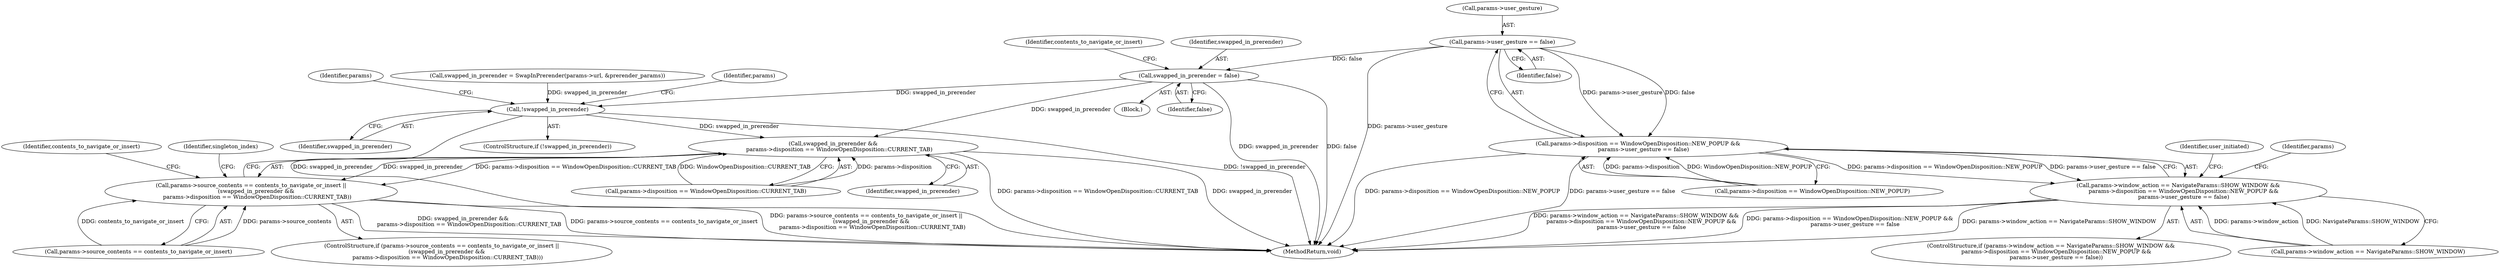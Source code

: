 digraph "0_Chrome_c552cd7b8a0862f6b3c8c6a07f98bda3721101eb_0@pointer" {
"1000344" [label="(Call,params->user_gesture == false)"];
"1000338" [label="(Call,params->disposition == WindowOpenDisposition::NEW_POPUP &&\n      params->user_gesture == false)"];
"1000332" [label="(Call,params->window_action == NavigateParams::SHOW_WINDOW &&\n      params->disposition == WindowOpenDisposition::NEW_POPUP &&\n      params->user_gesture == false)"];
"1000400" [label="(Call,swapped_in_prerender = false)"];
"1000459" [label="(Call,!swapped_in_prerender)"];
"1000507" [label="(Call,swapped_in_prerender &&\n       params->disposition == WindowOpenDisposition::CURRENT_TAB)"];
"1000501" [label="(Call,params->source_contents == contents_to_navigate_or_insert ||\n      (swapped_in_prerender &&\n       params->disposition == WindowOpenDisposition::CURRENT_TAB))"];
"1000458" [label="(ControlStructure,if (!swapped_in_prerender))"];
"1000102" [label="(Block,)"];
"1000460" [label="(Identifier,swapped_in_prerender)"];
"1000339" [label="(Call,params->disposition == WindowOpenDisposition::NEW_POPUP)"];
"1000516" [label="(Identifier,contents_to_navigate_or_insert)"];
"1000466" [label="(Identifier,params)"];
"1000500" [label="(ControlStructure,if (params->source_contents == contents_to_navigate_or_insert ||\n      (swapped_in_prerender &&\n       params->disposition == WindowOpenDisposition::CURRENT_TAB)))"];
"1000401" [label="(Identifier,swapped_in_prerender)"];
"1000400" [label="(Call,swapped_in_prerender = false)"];
"1000440" [label="(Call,swapped_in_prerender = SwapInPrerender(params->url, &prerender_params))"];
"1000509" [label="(Call,params->disposition == WindowOpenDisposition::CURRENT_TAB)"];
"1000332" [label="(Call,params->window_action == NavigateParams::SHOW_WINDOW &&\n      params->disposition == WindowOpenDisposition::NEW_POPUP &&\n      params->user_gesture == false)"];
"1000480" [label="(Identifier,params)"];
"1000402" [label="(Identifier,false)"];
"1000507" [label="(Call,swapped_in_prerender &&\n       params->disposition == WindowOpenDisposition::CURRENT_TAB)"];
"1000665" [label="(MethodReturn,void)"];
"1000331" [label="(ControlStructure,if (params->window_action == NavigateParams::SHOW_WINDOW &&\n      params->disposition == WindowOpenDisposition::NEW_POPUP &&\n      params->user_gesture == false))"];
"1000345" [label="(Call,params->user_gesture)"];
"1000338" [label="(Call,params->disposition == WindowOpenDisposition::NEW_POPUP &&\n      params->user_gesture == false)"];
"1000352" [label="(Identifier,params)"];
"1000501" [label="(Call,params->source_contents == contents_to_navigate_or_insert ||\n      (swapped_in_prerender &&\n       params->disposition == WindowOpenDisposition::CURRENT_TAB))"];
"1000333" [label="(Call,params->window_action == NavigateParams::SHOW_WINDOW)"];
"1000357" [label="(Identifier,user_initiated)"];
"1000405" [label="(Identifier,contents_to_navigate_or_insert)"];
"1000527" [label="(Identifier,singleton_index)"];
"1000344" [label="(Call,params->user_gesture == false)"];
"1000459" [label="(Call,!swapped_in_prerender)"];
"1000348" [label="(Identifier,false)"];
"1000502" [label="(Call,params->source_contents == contents_to_navigate_or_insert)"];
"1000508" [label="(Identifier,swapped_in_prerender)"];
"1000344" -> "1000338"  [label="AST: "];
"1000344" -> "1000348"  [label="CFG: "];
"1000345" -> "1000344"  [label="AST: "];
"1000348" -> "1000344"  [label="AST: "];
"1000338" -> "1000344"  [label="CFG: "];
"1000344" -> "1000665"  [label="DDG: params->user_gesture"];
"1000344" -> "1000338"  [label="DDG: params->user_gesture"];
"1000344" -> "1000338"  [label="DDG: false"];
"1000344" -> "1000400"  [label="DDG: false"];
"1000338" -> "1000332"  [label="AST: "];
"1000338" -> "1000339"  [label="CFG: "];
"1000339" -> "1000338"  [label="AST: "];
"1000332" -> "1000338"  [label="CFG: "];
"1000338" -> "1000665"  [label="DDG: params->disposition == WindowOpenDisposition::NEW_POPUP"];
"1000338" -> "1000665"  [label="DDG: params->user_gesture == false"];
"1000338" -> "1000332"  [label="DDG: params->disposition == WindowOpenDisposition::NEW_POPUP"];
"1000338" -> "1000332"  [label="DDG: params->user_gesture == false"];
"1000339" -> "1000338"  [label="DDG: params->disposition"];
"1000339" -> "1000338"  [label="DDG: WindowOpenDisposition::NEW_POPUP"];
"1000332" -> "1000331"  [label="AST: "];
"1000332" -> "1000333"  [label="CFG: "];
"1000333" -> "1000332"  [label="AST: "];
"1000352" -> "1000332"  [label="CFG: "];
"1000357" -> "1000332"  [label="CFG: "];
"1000332" -> "1000665"  [label="DDG: params->window_action == NavigateParams::SHOW_WINDOW"];
"1000332" -> "1000665"  [label="DDG: params->window_action == NavigateParams::SHOW_WINDOW &&\n      params->disposition == WindowOpenDisposition::NEW_POPUP &&\n      params->user_gesture == false"];
"1000332" -> "1000665"  [label="DDG: params->disposition == WindowOpenDisposition::NEW_POPUP &&\n      params->user_gesture == false"];
"1000333" -> "1000332"  [label="DDG: params->window_action"];
"1000333" -> "1000332"  [label="DDG: NavigateParams::SHOW_WINDOW"];
"1000400" -> "1000102"  [label="AST: "];
"1000400" -> "1000402"  [label="CFG: "];
"1000401" -> "1000400"  [label="AST: "];
"1000402" -> "1000400"  [label="AST: "];
"1000405" -> "1000400"  [label="CFG: "];
"1000400" -> "1000665"  [label="DDG: swapped_in_prerender"];
"1000400" -> "1000665"  [label="DDG: false"];
"1000400" -> "1000459"  [label="DDG: swapped_in_prerender"];
"1000400" -> "1000507"  [label="DDG: swapped_in_prerender"];
"1000459" -> "1000458"  [label="AST: "];
"1000459" -> "1000460"  [label="CFG: "];
"1000460" -> "1000459"  [label="AST: "];
"1000466" -> "1000459"  [label="CFG: "];
"1000480" -> "1000459"  [label="CFG: "];
"1000459" -> "1000665"  [label="DDG: swapped_in_prerender"];
"1000459" -> "1000665"  [label="DDG: !swapped_in_prerender"];
"1000440" -> "1000459"  [label="DDG: swapped_in_prerender"];
"1000459" -> "1000507"  [label="DDG: swapped_in_prerender"];
"1000507" -> "1000501"  [label="AST: "];
"1000507" -> "1000508"  [label="CFG: "];
"1000507" -> "1000509"  [label="CFG: "];
"1000508" -> "1000507"  [label="AST: "];
"1000509" -> "1000507"  [label="AST: "];
"1000501" -> "1000507"  [label="CFG: "];
"1000507" -> "1000665"  [label="DDG: params->disposition == WindowOpenDisposition::CURRENT_TAB"];
"1000507" -> "1000665"  [label="DDG: swapped_in_prerender"];
"1000507" -> "1000501"  [label="DDG: swapped_in_prerender"];
"1000507" -> "1000501"  [label="DDG: params->disposition == WindowOpenDisposition::CURRENT_TAB"];
"1000509" -> "1000507"  [label="DDG: params->disposition"];
"1000509" -> "1000507"  [label="DDG: WindowOpenDisposition::CURRENT_TAB"];
"1000501" -> "1000500"  [label="AST: "];
"1000501" -> "1000502"  [label="CFG: "];
"1000502" -> "1000501"  [label="AST: "];
"1000516" -> "1000501"  [label="CFG: "];
"1000527" -> "1000501"  [label="CFG: "];
"1000501" -> "1000665"  [label="DDG: swapped_in_prerender &&\n       params->disposition == WindowOpenDisposition::CURRENT_TAB"];
"1000501" -> "1000665"  [label="DDG: params->source_contents == contents_to_navigate_or_insert"];
"1000501" -> "1000665"  [label="DDG: params->source_contents == contents_to_navigate_or_insert ||\n      (swapped_in_prerender &&\n       params->disposition == WindowOpenDisposition::CURRENT_TAB)"];
"1000502" -> "1000501"  [label="DDG: params->source_contents"];
"1000502" -> "1000501"  [label="DDG: contents_to_navigate_or_insert"];
}
